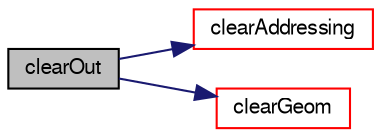 digraph "clearOut"
{
  bgcolor="transparent";
  edge [fontname="FreeSans",fontsize="10",labelfontname="FreeSans",labelfontsize="10"];
  node [fontname="FreeSans",fontsize="10",shape=record];
  rankdir="LR";
  Node57619 [label="clearOut",height=0.2,width=0.4,color="black", fillcolor="grey75", style="filled", fontcolor="black"];
  Node57619 -> Node57620 [color="midnightblue",fontsize="10",style="solid",fontname="FreeSans"];
  Node57620 [label="clearAddressing",height=0.2,width=0.4,color="red",URL="$a27530.html#aac1ee7169044dccb262b78097d6ab1a8",tooltip="Clear topological data. "];
  Node57619 -> Node57624 [color="midnightblue",fontsize="10",style="solid",fontname="FreeSans"];
  Node57624 [label="clearGeom",height=0.2,width=0.4,color="red",URL="$a27530.html#a499a7f858dc495c47b618e168fec6372",tooltip="Clear geometry. "];
}
